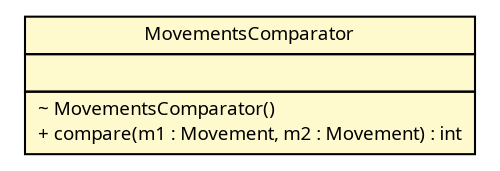 #!/usr/local/bin/dot
#
# Class diagram 
# Generated by UMLGraph version R5_6 (http://www.umlgraph.org/)
#

digraph G {
	edge [fontname="Trebuchet MS",fontsize=10,labelfontname="Trebuchet MS",labelfontsize=10];
	node [fontname="Trebuchet MS",fontsize=10,shape=plaintext];
	nodesep=0.25;
	ranksep=0.5;
	// broadwick.data.MovementsComparator
	c16046 [label=<<table title="broadwick.data.MovementsComparator" border="0" cellborder="1" cellspacing="0" cellpadding="2" port="p" bgcolor="lemonChiffon" href="./MovementsComparator.html">
		<tr><td><table border="0" cellspacing="0" cellpadding="1">
<tr><td align="center" balign="center"><font face="Trebuchet MS"> MovementsComparator </font></td></tr>
		</table></td></tr>
		<tr><td><table border="0" cellspacing="0" cellpadding="1">
<tr><td align="left" balign="left">  </td></tr>
		</table></td></tr>
		<tr><td><table border="0" cellspacing="0" cellpadding="1">
<tr><td align="left" balign="left"> ~ MovementsComparator() </td></tr>
<tr><td align="left" balign="left"> + compare(m1 : Movement, m2 : Movement) : int </td></tr>
		</table></td></tr>
		</table>>, URL="./MovementsComparator.html", fontname="Trebuchet MS", fontcolor="black", fontsize=9.0];
}

